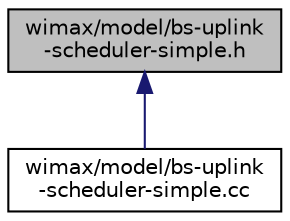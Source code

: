 digraph "wimax/model/bs-uplink-scheduler-simple.h"
{
  edge [fontname="Helvetica",fontsize="10",labelfontname="Helvetica",labelfontsize="10"];
  node [fontname="Helvetica",fontsize="10",shape=record];
  Node1 [label="wimax/model/bs-uplink\l-scheduler-simple.h",height=0.2,width=0.4,color="black", fillcolor="grey75", style="filled", fontcolor="black"];
  Node1 -> Node2 [dir="back",color="midnightblue",fontsize="10",style="solid"];
  Node2 [label="wimax/model/bs-uplink\l-scheduler-simple.cc",height=0.2,width=0.4,color="black", fillcolor="white", style="filled",URL="$df/de0/bs-uplink-scheduler-simple_8cc.html"];
}
